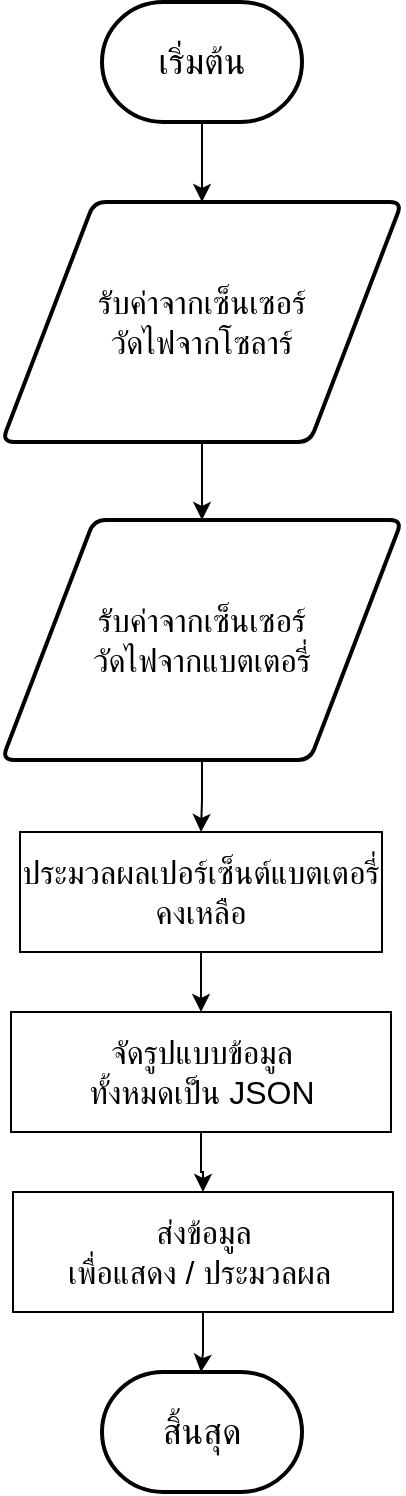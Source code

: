<mxfile version="27.0.9" pages="3">
  <diagram name="bms-report-api" id="VcCDupA3R6P2P1Xk5wyI">
    <mxGraphModel dx="684" dy="840" grid="1" gridSize="10" guides="1" tooltips="1" connect="1" arrows="1" fold="1" page="1" pageScale="1" pageWidth="827" pageHeight="1169" math="0" shadow="0">
      <root>
        <mxCell id="0" />
        <mxCell id="1" parent="0" />
        <mxCell id="XawHbJdWqw1FW1elMNOo-12" value="" style="edgeStyle=orthogonalEdgeStyle;rounded=0;orthogonalLoop=1;jettySize=auto;html=1;" parent="1" source="XawHbJdWqw1FW1elMNOo-9" target="XawHbJdWqw1FW1elMNOo-11" edge="1">
          <mxGeometry relative="1" as="geometry" />
        </mxCell>
        <mxCell id="XawHbJdWqw1FW1elMNOo-9" value="ประมวลผลเปอร์เซ็นต์แบตเตอรี่คงเหลือ" style="rounded=0;whiteSpace=wrap;html=1;fontSize=16;" parent="1" vertex="1">
          <mxGeometry x="323" y="445" width="181" height="60" as="geometry" />
        </mxCell>
        <mxCell id="XawHbJdWqw1FW1elMNOo-14" value="" style="edgeStyle=orthogonalEdgeStyle;rounded=0;orthogonalLoop=1;jettySize=auto;html=1;" parent="1" source="XawHbJdWqw1FW1elMNOo-11" target="XawHbJdWqw1FW1elMNOo-13" edge="1">
          <mxGeometry relative="1" as="geometry" />
        </mxCell>
        <mxCell id="XawHbJdWqw1FW1elMNOo-11" value="จัดรูปแบบข้อมูล&lt;div&gt;ทั้งหมดเป็น JSON&lt;/div&gt;" style="whiteSpace=wrap;html=1;fontSize=16;rounded=0;" parent="1" vertex="1">
          <mxGeometry x="318.5" y="535" width="190" height="60" as="geometry" />
        </mxCell>
        <mxCell id="XawHbJdWqw1FW1elMNOo-16" value="" style="edgeStyle=orthogonalEdgeStyle;rounded=0;orthogonalLoop=1;jettySize=auto;html=1;" parent="1" source="XawHbJdWqw1FW1elMNOo-13" edge="1">
          <mxGeometry relative="1" as="geometry">
            <mxPoint x="413.5" y="715" as="targetPoint" />
          </mxGeometry>
        </mxCell>
        <mxCell id="XawHbJdWqw1FW1elMNOo-13" value="ส่งข้อมูล&lt;div&gt;เพื่อแสดง / ประมวลผล&amp;nbsp;&lt;/div&gt;" style="whiteSpace=wrap;html=1;fontSize=16;rounded=0;" parent="1" vertex="1">
          <mxGeometry x="319.5" y="625" width="190" height="60" as="geometry" />
        </mxCell>
        <mxCell id="tvas4_MQpJBIn-aUdrn0-4" value="" style="edgeStyle=orthogonalEdgeStyle;rounded=0;orthogonalLoop=1;jettySize=auto;html=1;" edge="1" parent="1" source="2dc5FzLBFu68grV00rdZ-1" target="tvas4_MQpJBIn-aUdrn0-1">
          <mxGeometry relative="1" as="geometry" />
        </mxCell>
        <mxCell id="2dc5FzLBFu68grV00rdZ-1" value="เริ่มต้น" style="strokeWidth=2;html=1;shape=mxgraph.flowchart.terminator;whiteSpace=wrap;fontSize=18;" parent="1" vertex="1">
          <mxGeometry x="364" y="30" width="100" height="60" as="geometry" />
        </mxCell>
        <mxCell id="2dc5FzLBFu68grV00rdZ-2" value="สิ้นสุด" style="strokeWidth=2;html=1;shape=mxgraph.flowchart.terminator;whiteSpace=wrap;fontSize=18;" parent="1" vertex="1">
          <mxGeometry x="364" y="715" width="100" height="60" as="geometry" />
        </mxCell>
        <mxCell id="tvas4_MQpJBIn-aUdrn0-5" value="" style="edgeStyle=orthogonalEdgeStyle;rounded=0;orthogonalLoop=1;jettySize=auto;html=1;" edge="1" parent="1" source="tvas4_MQpJBIn-aUdrn0-1" target="tvas4_MQpJBIn-aUdrn0-2">
          <mxGeometry relative="1" as="geometry" />
        </mxCell>
        <mxCell id="tvas4_MQpJBIn-aUdrn0-1" value="&lt;span style=&quot;font-size: 16px;&quot;&gt;รับค่าจากเซ็นเซอร์&lt;/span&gt;&lt;div style=&quot;font-size: 16px;&quot;&gt;วัดไฟจากโซลาร์&lt;/div&gt;" style="shape=parallelogram;html=1;strokeWidth=2;perimeter=parallelogramPerimeter;whiteSpace=wrap;rounded=1;arcSize=12;size=0.23;" vertex="1" parent="1">
          <mxGeometry x="314" y="130" width="200" height="120" as="geometry" />
        </mxCell>
        <mxCell id="tvas4_MQpJBIn-aUdrn0-3" value="" style="edgeStyle=orthogonalEdgeStyle;rounded=0;orthogonalLoop=1;jettySize=auto;html=1;" edge="1" parent="1" source="tvas4_MQpJBIn-aUdrn0-2" target="XawHbJdWqw1FW1elMNOo-9">
          <mxGeometry relative="1" as="geometry" />
        </mxCell>
        <mxCell id="tvas4_MQpJBIn-aUdrn0-2" value="&lt;span style=&quot;font-size: 16px;&quot;&gt;รับค่าจากเซ็นเซอร์&lt;/span&gt;&lt;div style=&quot;font-size: 16px;&quot;&gt;วัดไฟจากแบตเตอรี่&lt;/div&gt;" style="shape=parallelogram;html=1;strokeWidth=2;perimeter=parallelogramPerimeter;whiteSpace=wrap;rounded=1;arcSize=12;size=0.23;" vertex="1" parent="1">
          <mxGeometry x="314" y="289" width="200" height="120" as="geometry" />
        </mxCell>
      </root>
    </mxGraphModel>
  </diagram>
  <diagram name="control-api" id="5YW6btjLVhqG_bhUD6Dh">
    <mxGraphModel dx="977" dy="1200" grid="1" gridSize="10" guides="0" tooltips="1" connect="1" arrows="1" fold="1" page="1" pageScale="1" pageWidth="827" pageHeight="1169" math="0" shadow="0">
      <root>
        <mxCell id="fpVYHKGybzLFsLdLSgpE-0" />
        <mxCell id="fpVYHKGybzLFsLdLSgpE-1" parent="fpVYHKGybzLFsLdLSgpE-0" />
        <mxCell id="fpVYHKGybzLFsLdLSgpE-2" value="" style="edgeStyle=orthogonalEdgeStyle;rounded=0;orthogonalLoop=1;jettySize=auto;html=1;" parent="fpVYHKGybzLFsLdLSgpE-1" target="fpVYHKGybzLFsLdLSgpE-5" edge="1">
          <mxGeometry relative="1" as="geometry">
            <mxPoint x="414" y="90" as="sourcePoint" />
          </mxGeometry>
        </mxCell>
        <mxCell id="uWHhl2xbKzHLkOyWfTrr-1" value="" style="edgeStyle=orthogonalEdgeStyle;rounded=0;orthogonalLoop=1;jettySize=auto;html=1;" parent="fpVYHKGybzLFsLdLSgpE-1" source="fpVYHKGybzLFsLdLSgpE-5" target="uWHhl2xbKzHLkOyWfTrr-0" edge="1">
          <mxGeometry relative="1" as="geometry" />
        </mxCell>
        <mxCell id="fpVYHKGybzLFsLdLSgpE-5" value="&lt;div&gt;รับคำสั่งควบคุม&lt;/div&gt;&lt;div&gt;จากผู้ใช้&lt;/div&gt;" style="shape=parallelogram;perimeter=parallelogramPerimeter;whiteSpace=wrap;html=1;fixedSize=1;fontSize=16;" parent="fpVYHKGybzLFsLdLSgpE-1" vertex="1">
          <mxGeometry x="320" y="120" width="190" height="60" as="geometry" />
        </mxCell>
        <mxCell id="uWHhl2xbKzHLkOyWfTrr-3" style="edgeStyle=orthogonalEdgeStyle;rounded=0;orthogonalLoop=1;jettySize=auto;html=1;exitX=0;exitY=0.5;exitDx=0;exitDy=0;entryX=0.5;entryY=0;entryDx=0;entryDy=0;" parent="fpVYHKGybzLFsLdLSgpE-1" source="uWHhl2xbKzHLkOyWfTrr-0" target="uWHhl2xbKzHLkOyWfTrr-2" edge="1">
          <mxGeometry relative="1" as="geometry">
            <Array as="points">
              <mxPoint x="90" y="295" />
            </Array>
          </mxGeometry>
        </mxCell>
        <mxCell id="18i_nMak7zG2ZacziLcX-0" value="ใช่" style="edgeLabel;html=1;align=center;verticalAlign=middle;resizable=0;points=[];" vertex="1" connectable="0" parent="uWHhl2xbKzHLkOyWfTrr-3">
          <mxGeometry x="-0.732" y="1" relative="1" as="geometry">
            <mxPoint y="-15" as="offset" />
          </mxGeometry>
        </mxCell>
        <mxCell id="uWHhl2xbKzHLkOyWfTrr-7" style="edgeStyle=orthogonalEdgeStyle;rounded=0;orthogonalLoop=1;jettySize=auto;html=1;exitX=1;exitY=0.5;exitDx=0;exitDy=0;entryX=0.5;entryY=0;entryDx=0;entryDy=0;" parent="fpVYHKGybzLFsLdLSgpE-1" source="uWHhl2xbKzHLkOyWfTrr-0" target="uWHhl2xbKzHLkOyWfTrr-6" edge="1">
          <mxGeometry relative="1" as="geometry" />
        </mxCell>
        <mxCell id="18i_nMak7zG2ZacziLcX-1" value="ไม่ใช่" style="edgeLabel;html=1;align=center;verticalAlign=middle;resizable=0;points=[];" vertex="1" connectable="0" parent="uWHhl2xbKzHLkOyWfTrr-7">
          <mxGeometry x="-0.53" y="1" relative="1" as="geometry">
            <mxPoint y="-12" as="offset" />
          </mxGeometry>
        </mxCell>
        <mxCell id="uWHhl2xbKzHLkOyWfTrr-0" value="&lt;div&gt;&lt;font style=&quot;font-size: 16px;&quot;&gt;เป็นการควบคุม&lt;/font&gt;&lt;/div&gt;&lt;div&gt;&lt;font style=&quot;font-size: 16px;&quot;&gt;ทิศทางหรือไม่?&lt;/font&gt;&lt;/div&gt;" style="rhombus;whiteSpace=wrap;html=1;" parent="fpVYHKGybzLFsLdLSgpE-1" vertex="1">
          <mxGeometry x="330" y="220" width="170" height="150" as="geometry" />
        </mxCell>
        <mxCell id="yqIBq469V9Gis45lSq4o-7" style="edgeStyle=orthogonalEdgeStyle;rounded=0;orthogonalLoop=1;jettySize=auto;html=1;entryX=0;entryY=0.5;entryDx=0;entryDy=0;" parent="fpVYHKGybzLFsLdLSgpE-1" source="uWHhl2xbKzHLkOyWfTrr-2" target="yqIBq469V9Gis45lSq4o-2" edge="1">
          <mxGeometry relative="1" as="geometry">
            <Array as="points">
              <mxPoint x="90" y="485" />
            </Array>
          </mxGeometry>
        </mxCell>
        <mxCell id="uWHhl2xbKzHLkOyWfTrr-2" value="หมุนตาม&lt;div&gt;ทิศทางที่สั่ง&lt;/div&gt;" style="rounded=0;whiteSpace=wrap;html=1;fontSize=16;" parent="fpVYHKGybzLFsLdLSgpE-1" vertex="1">
          <mxGeometry x="30" y="310" width="120" height="60" as="geometry" />
        </mxCell>
        <mxCell id="uWHhl2xbKzHLkOyWfTrr-11" value="" style="edgeStyle=orthogonalEdgeStyle;rounded=0;orthogonalLoop=1;jettySize=auto;html=1;" parent="fpVYHKGybzLFsLdLSgpE-1" source="uWHhl2xbKzHLkOyWfTrr-6" target="uWHhl2xbKzHLkOyWfTrr-10" edge="1">
          <mxGeometry relative="1" as="geometry" />
        </mxCell>
        <mxCell id="18i_nMak7zG2ZacziLcX-4" value="ใช่" style="edgeLabel;html=1;align=center;verticalAlign=middle;resizable=0;points=[];" vertex="1" connectable="0" parent="uWHhl2xbKzHLkOyWfTrr-11">
          <mxGeometry x="-0.008" relative="1" as="geometry">
            <mxPoint y="-15" as="offset" />
          </mxGeometry>
        </mxCell>
        <mxCell id="9ZexlH4MwTMoMFWgfn6p-5" style="edgeStyle=orthogonalEdgeStyle;rounded=0;orthogonalLoop=1;jettySize=auto;html=1;exitX=1;exitY=0.5;exitDx=0;exitDy=0;entryX=0.5;entryY=0;entryDx=0;entryDy=0;" parent="fpVYHKGybzLFsLdLSgpE-1" source="uWHhl2xbKzHLkOyWfTrr-6" target="9ZexlH4MwTMoMFWgfn6p-4" edge="1">
          <mxGeometry relative="1" as="geometry" />
        </mxCell>
        <mxCell id="18i_nMak7zG2ZacziLcX-5" value="ไม่ใช่" style="edgeLabel;html=1;align=center;verticalAlign=middle;resizable=0;points=[];" vertex="1" connectable="0" parent="9ZexlH4MwTMoMFWgfn6p-5">
          <mxGeometry x="-0.839" y="1" relative="1" as="geometry">
            <mxPoint y="-10" as="offset" />
          </mxGeometry>
        </mxCell>
        <mxCell id="uWHhl2xbKzHLkOyWfTrr-6" value="&lt;div&gt;&lt;font style=&quot;font-size: 16px;&quot;&gt;เป็นการเดินหน้า&lt;/font&gt;&lt;/div&gt;&lt;div&gt;&lt;font style=&quot;font-size: 16px;&quot;&gt;หรือถอยหลัง&lt;/font&gt;&lt;/div&gt;" style="rhombus;whiteSpace=wrap;html=1;" parent="fpVYHKGybzLFsLdLSgpE-1" vertex="1">
          <mxGeometry x="530" y="340" width="170" height="150" as="geometry" />
        </mxCell>
        <mxCell id="yqIBq469V9Gis45lSq4o-9" value="" style="edgeStyle=orthogonalEdgeStyle;rounded=0;orthogonalLoop=1;jettySize=auto;html=1;" parent="fpVYHKGybzLFsLdLSgpE-1" source="uWHhl2xbKzHLkOyWfTrr-9" target="yqIBq469V9Gis45lSq4o-8" edge="1">
          <mxGeometry relative="1" as="geometry">
            <Array as="points">
              <mxPoint x="260" y="655" />
            </Array>
          </mxGeometry>
        </mxCell>
        <mxCell id="18i_nMak7zG2ZacziLcX-2" value="ใช่" style="edgeLabel;html=1;align=center;verticalAlign=middle;resizable=0;points=[];" vertex="1" connectable="0" parent="yqIBq469V9Gis45lSq4o-9">
          <mxGeometry x="-0.515" y="-1" relative="1" as="geometry">
            <mxPoint y="-14" as="offset" />
          </mxGeometry>
        </mxCell>
        <mxCell id="yqIBq469V9Gis45lSq4o-11" value="" style="edgeStyle=orthogonalEdgeStyle;rounded=0;orthogonalLoop=1;jettySize=auto;html=1;" parent="fpVYHKGybzLFsLdLSgpE-1" source="uWHhl2xbKzHLkOyWfTrr-9" target="yqIBq469V9Gis45lSq4o-10" edge="1">
          <mxGeometry relative="1" as="geometry">
            <Array as="points">
              <mxPoint x="600" y="655" />
            </Array>
          </mxGeometry>
        </mxCell>
        <mxCell id="18i_nMak7zG2ZacziLcX-3" value="ไม่ใช่" style="edgeLabel;html=1;align=center;verticalAlign=middle;resizable=0;points=[];" vertex="1" connectable="0" parent="yqIBq469V9Gis45lSq4o-11">
          <mxGeometry x="-0.459" y="1" relative="1" as="geometry">
            <mxPoint y="-14" as="offset" />
          </mxGeometry>
        </mxCell>
        <mxCell id="uWHhl2xbKzHLkOyWfTrr-9" value="&lt;div&gt;&lt;span style=&quot;font-size: 16px;&quot;&gt;พบปัญหาในการ&lt;/span&gt;&lt;/div&gt;&lt;div&gt;&lt;span style=&quot;font-size: 16px;&quot;&gt;สั่งงานหรือไม่&lt;/span&gt;&lt;/div&gt;" style="rhombus;whiteSpace=wrap;html=1;" parent="fpVYHKGybzLFsLdLSgpE-1" vertex="1">
          <mxGeometry x="330" y="580" width="170" height="150" as="geometry" />
        </mxCell>
        <mxCell id="yqIBq469V9Gis45lSq4o-4" style="edgeStyle=orthogonalEdgeStyle;rounded=0;orthogonalLoop=1;jettySize=auto;html=1;exitX=0.5;exitY=1;exitDx=0;exitDy=0;entryX=0.5;entryY=0;entryDx=0;entryDy=0;" parent="fpVYHKGybzLFsLdLSgpE-1" source="uWHhl2xbKzHLkOyWfTrr-10" target="yqIBq469V9Gis45lSq4o-2" edge="1">
          <mxGeometry relative="1" as="geometry" />
        </mxCell>
        <mxCell id="uWHhl2xbKzHLkOyWfTrr-10" value="&lt;div&gt;สั่งการมอเตอร์ให้หมุน&lt;/div&gt;" style="whiteSpace=wrap;html=1;" parent="fpVYHKGybzLFsLdLSgpE-1" vertex="1">
          <mxGeometry x="355" y="385" width="120" height="60" as="geometry" />
        </mxCell>
        <mxCell id="yqIBq469V9Gis45lSq4o-6" value="" style="edgeStyle=orthogonalEdgeStyle;rounded=0;orthogonalLoop=1;jettySize=auto;html=1;" parent="fpVYHKGybzLFsLdLSgpE-1" source="yqIBq469V9Gis45lSq4o-0" target="uWHhl2xbKzHLkOyWfTrr-9" edge="1">
          <mxGeometry relative="1" as="geometry" />
        </mxCell>
        <mxCell id="yqIBq469V9Gis45lSq4o-5" style="edgeStyle=orthogonalEdgeStyle;rounded=0;orthogonalLoop=1;jettySize=auto;html=1;exitX=0.5;exitY=1;exitDx=0;exitDy=0;entryX=0.5;entryY=0;entryDx=0;entryDy=0;" parent="fpVYHKGybzLFsLdLSgpE-1" source="yqIBq469V9Gis45lSq4o-2" target="yqIBq469V9Gis45lSq4o-0" edge="1">
          <mxGeometry relative="1" as="geometry" />
        </mxCell>
        <mxCell id="yqIBq469V9Gis45lSq4o-2" value="" style="ellipse;whiteSpace=wrap;html=1;" parent="fpVYHKGybzLFsLdLSgpE-1" vertex="1">
          <mxGeometry x="399" y="470" width="30" height="30" as="geometry" />
        </mxCell>
        <mxCell id="mqBaKJT0UJsicNWjGmTY-16" value="" style="edgeStyle=orthogonalEdgeStyle;rounded=0;orthogonalLoop=1;jettySize=auto;html=1;" parent="fpVYHKGybzLFsLdLSgpE-1" source="yqIBq469V9Gis45lSq4o-8" target="mqBaKJT0UJsicNWjGmTY-15" edge="1">
          <mxGeometry relative="1" as="geometry" />
        </mxCell>
        <mxCell id="yqIBq469V9Gis45lSq4o-8" value="ประมวลผล&lt;div&gt;ข้อผิดพลาด&lt;/div&gt;" style="whiteSpace=wrap;html=1;" parent="fpVYHKGybzLFsLdLSgpE-1" vertex="1">
          <mxGeometry x="200" y="700" width="120" height="60" as="geometry" />
        </mxCell>
        <mxCell id="mqBaKJT0UJsicNWjGmTY-13" value="" style="edgeStyle=orthogonalEdgeStyle;rounded=0;orthogonalLoop=1;jettySize=auto;html=1;" parent="fpVYHKGybzLFsLdLSgpE-1" source="yqIBq469V9Gis45lSq4o-10" target="mqBaKJT0UJsicNWjGmTY-12" edge="1">
          <mxGeometry relative="1" as="geometry" />
        </mxCell>
        <mxCell id="yqIBq469V9Gis45lSq4o-10" value="ประมวลผลลัพธ์" style="whiteSpace=wrap;html=1;" parent="fpVYHKGybzLFsLdLSgpE-1" vertex="1">
          <mxGeometry x="540" y="700" width="120" height="60" as="geometry" />
        </mxCell>
        <mxCell id="mqBaKJT0UJsicNWjGmTY-3" value="" style="edgeStyle=orthogonalEdgeStyle;rounded=0;orthogonalLoop=1;jettySize=auto;html=1;" parent="fpVYHKGybzLFsLdLSgpE-1" source="mqBaKJT0UJsicNWjGmTY-0" target="mqBaKJT0UJsicNWjGmTY-1" edge="1">
          <mxGeometry relative="1" as="geometry" />
        </mxCell>
        <mxCell id="mqBaKJT0UJsicNWjGmTY-0" value="&lt;font style=&quot;font-size: 17px;&quot;&gt;จัดรูปแบบข้อมูลทั้งหมดเป็น JSON&lt;/font&gt;" style="whiteSpace=wrap;html=1;fontSize=16;rounded=0;" parent="fpVYHKGybzLFsLdLSgpE-1" vertex="1">
          <mxGeometry x="320" y="850" width="190" height="60" as="geometry" />
        </mxCell>
        <mxCell id="mqBaKJT0UJsicNWjGmTY-2" value="" style="edgeStyle=orthogonalEdgeStyle;rounded=0;orthogonalLoop=1;jettySize=auto;html=1;" parent="fpVYHKGybzLFsLdLSgpE-1" source="mqBaKJT0UJsicNWjGmTY-1" edge="1">
          <mxGeometry relative="1" as="geometry">
            <mxPoint x="414" y="1030" as="targetPoint" />
          </mxGeometry>
        </mxCell>
        <mxCell id="mqBaKJT0UJsicNWjGmTY-1" value="ส่งข้อมูล&lt;div&gt;เพื่อแสดง / ประมวลผล&lt;/div&gt;" style="whiteSpace=wrap;html=1;fontSize=16;rounded=0;" parent="fpVYHKGybzLFsLdLSgpE-1" vertex="1">
          <mxGeometry x="319" y="940" width="190" height="60" as="geometry" />
        </mxCell>
        <mxCell id="yqIBq469V9Gis45lSq4o-0" value="" style="ellipse;whiteSpace=wrap;html=1;" parent="fpVYHKGybzLFsLdLSgpE-1" vertex="1">
          <mxGeometry x="400" y="530" width="30" height="30" as="geometry" />
        </mxCell>
        <mxCell id="mqBaKJT0UJsicNWjGmTY-7" style="edgeStyle=orthogonalEdgeStyle;rounded=0;orthogonalLoop=1;jettySize=auto;html=1;entryX=0.5;entryY=0;entryDx=0;entryDy=0;" parent="fpVYHKGybzLFsLdLSgpE-1" source="mqBaKJT0UJsicNWjGmTY-4" target="mqBaKJT0UJsicNWjGmTY-0" edge="1">
          <mxGeometry relative="1" as="geometry" />
        </mxCell>
        <mxCell id="mqBaKJT0UJsicNWjGmTY-4" value="" style="ellipse;whiteSpace=wrap;html=1;" parent="fpVYHKGybzLFsLdLSgpE-1" vertex="1">
          <mxGeometry x="400" y="800" width="30" height="30" as="geometry" />
        </mxCell>
        <mxCell id="mqBaKJT0UJsicNWjGmTY-20" style="edgeStyle=orthogonalEdgeStyle;rounded=0;orthogonalLoop=1;jettySize=auto;html=1;entryX=1;entryY=0.5;entryDx=0;entryDy=0;" parent="fpVYHKGybzLFsLdLSgpE-1" source="mqBaKJT0UJsicNWjGmTY-12" target="mqBaKJT0UJsicNWjGmTY-4" edge="1">
          <mxGeometry relative="1" as="geometry" />
        </mxCell>
        <mxCell id="mqBaKJT0UJsicNWjGmTY-12" value="" style="ellipse;whiteSpace=wrap;html=1;" parent="fpVYHKGybzLFsLdLSgpE-1" vertex="1">
          <mxGeometry x="585" y="800" width="30" height="30" as="geometry" />
        </mxCell>
        <mxCell id="mqBaKJT0UJsicNWjGmTY-18" style="edgeStyle=orthogonalEdgeStyle;rounded=0;orthogonalLoop=1;jettySize=auto;html=1;entryX=0;entryY=0.5;entryDx=0;entryDy=0;" parent="fpVYHKGybzLFsLdLSgpE-1" source="mqBaKJT0UJsicNWjGmTY-15" target="mqBaKJT0UJsicNWjGmTY-4" edge="1">
          <mxGeometry relative="1" as="geometry" />
        </mxCell>
        <mxCell id="mqBaKJT0UJsicNWjGmTY-15" value="" style="ellipse;whiteSpace=wrap;html=1;" parent="fpVYHKGybzLFsLdLSgpE-1" vertex="1">
          <mxGeometry x="245" y="800" width="30" height="30" as="geometry" />
        </mxCell>
        <mxCell id="QRhMsuGUq7-5ri8ATcUB-0" value="เริ่มต้น" style="strokeWidth=2;html=1;shape=mxgraph.flowchart.terminator;whiteSpace=wrap;fontSize=18;" parent="fpVYHKGybzLFsLdLSgpE-1" vertex="1">
          <mxGeometry x="365" y="30" width="100" height="60" as="geometry" />
        </mxCell>
        <mxCell id="kgAhJVRkUuoKNFhaO-hh-0" value="สิ้นสุด" style="strokeWidth=2;html=1;shape=mxgraph.flowchart.terminator;whiteSpace=wrap;fontSize=18;" parent="fpVYHKGybzLFsLdLSgpE-1" vertex="1">
          <mxGeometry x="365" y="1030" width="100" height="60" as="geometry" />
        </mxCell>
        <mxCell id="9ZexlH4MwTMoMFWgfn6p-1" style="edgeStyle=orthogonalEdgeStyle;rounded=0;orthogonalLoop=1;jettySize=auto;html=1;" parent="fpVYHKGybzLFsLdLSgpE-1" source="9ZexlH4MwTMoMFWgfn6p-0" target="kgAhJVRkUuoKNFhaO-hh-0" edge="1">
          <mxGeometry relative="1" as="geometry" />
        </mxCell>
        <mxCell id="9ZexlH4MwTMoMFWgfn6p-0" value="" style="ellipse;whiteSpace=wrap;html=1;" parent="fpVYHKGybzLFsLdLSgpE-1" vertex="1">
          <mxGeometry x="530" y="1045" width="30" height="30" as="geometry" />
        </mxCell>
        <mxCell id="9ZexlH4MwTMoMFWgfn6p-6" style="edgeStyle=orthogonalEdgeStyle;rounded=0;orthogonalLoop=1;jettySize=auto;html=1;exitX=0.5;exitY=1;exitDx=0;exitDy=0;entryX=1;entryY=0.5;entryDx=0;entryDy=0;" parent="fpVYHKGybzLFsLdLSgpE-1" source="9ZexlH4MwTMoMFWgfn6p-4" target="9ZexlH4MwTMoMFWgfn6p-0" edge="1">
          <mxGeometry relative="1" as="geometry" />
        </mxCell>
        <mxCell id="9ZexlH4MwTMoMFWgfn6p-4" value="&lt;div&gt;ตอบกลับผู้ใช้งาน&lt;/div&gt;&lt;div&gt;ด้วยรหัส HTTP 400&lt;/div&gt;" style="whiteSpace=wrap;html=1;fontSize=16;rounded=0;" parent="fpVYHKGybzLFsLdLSgpE-1" vertex="1">
          <mxGeometry x="630" y="530" width="190" height="60" as="geometry" />
        </mxCell>
      </root>
    </mxGraphModel>
  </diagram>
  <diagram id="V1aN2UZF3AKdF74G5sSe" name="pwa">
    <mxGraphModel dx="2794" dy="1400" grid="1" gridSize="10" guides="1" tooltips="1" connect="1" arrows="1" fold="1" page="1" pageScale="1" pageWidth="827" pageHeight="1169" math="0" shadow="0">
      <root>
        <mxCell id="0" />
        <mxCell id="1" parent="0" />
        <mxCell id="8fYqbUPQrsRLELe5099w-4" value="" style="edgeStyle=orthogonalEdgeStyle;rounded=0;orthogonalLoop=1;jettySize=auto;html=1;" parent="1" source="8fYqbUPQrsRLELe5099w-1" target="8fYqbUPQrsRLELe5099w-3" edge="1">
          <mxGeometry relative="1" as="geometry" />
        </mxCell>
        <mxCell id="8fYqbUPQrsRLELe5099w-1" value="เริ่มต้น" style="strokeWidth=2;html=1;shape=mxgraph.flowchart.terminator;whiteSpace=wrap;fontSize=18;" parent="1" vertex="1">
          <mxGeometry x="375" y="20" width="100" height="60" as="geometry" />
        </mxCell>
        <mxCell id="8fYqbUPQrsRLELe5099w-2" value="สิ้นสุด" style="strokeWidth=2;html=1;shape=mxgraph.flowchart.terminator;whiteSpace=wrap;fontSize=18;" parent="1" vertex="1">
          <mxGeometry x="364" y="1812" width="100" height="60" as="geometry" />
        </mxCell>
        <mxCell id="8fYqbUPQrsRLELe5099w-11" value="" style="edgeStyle=orthogonalEdgeStyle;rounded=0;orthogonalLoop=1;jettySize=auto;html=1;" parent="1" source="8fYqbUPQrsRLELe5099w-3" target="8fYqbUPQrsRLELe5099w-10" edge="1">
          <mxGeometry relative="1" as="geometry" />
        </mxCell>
        <mxCell id="8fYqbUPQrsRLELe5099w-3" value="&lt;div&gt;เข้าใช้งาน&lt;/div&gt;&lt;div&gt;ผ่าน Web Browser / PWA&lt;/div&gt;" style="rounded=0;whiteSpace=wrap;html=1;fontSize=14;" parent="1" vertex="1">
          <mxGeometry x="340" y="110" width="170" height="60" as="geometry" />
        </mxCell>
        <mxCell id="8fYqbUPQrsRLELe5099w-21" style="edgeStyle=orthogonalEdgeStyle;rounded=0;orthogonalLoop=1;jettySize=auto;html=1;exitX=0;exitY=0.5;exitDx=0;exitDy=0;exitPerimeter=0;entryX=0.5;entryY=0;entryDx=0;entryDy=0;" parent="1" source="8fYqbUPQrsRLELe5099w-10" target="8fYqbUPQrsRLELe5099w-20" edge="1">
          <mxGeometry relative="1" as="geometry" />
        </mxCell>
        <mxCell id="-HfhPWP3F1DrEhPHB44_-49" value="ได้" style="edgeLabel;html=1;align=center;verticalAlign=middle;resizable=0;points=[];" parent="8fYqbUPQrsRLELe5099w-21" vertex="1" connectable="0">
          <mxGeometry x="-0.781" y="1" relative="1" as="geometry">
            <mxPoint y="-16" as="offset" />
          </mxGeometry>
        </mxCell>
        <mxCell id="8fYqbUPQrsRLELe5099w-10" value="&lt;div&gt;ตรวจสอบว่า&lt;/div&gt;&lt;div&gt;สามารถติดต่อ&lt;/div&gt;&lt;div&gt;กับระบบหลังบ้าน&lt;/div&gt;&lt;div&gt;ได้หรือไม่&lt;/div&gt;" style="strokeWidth=2;html=1;shape=mxgraph.flowchart.decision;whiteSpace=wrap;fontSize=14;" parent="1" vertex="1">
          <mxGeometry x="350" y="200" width="150" height="150" as="geometry" />
        </mxCell>
        <mxCell id="8fYqbUPQrsRLELe5099w-15" value="" style="verticalLabelPosition=bottom;verticalAlign=top;html=1;shape=mxgraph.flowchart.on-page_reference;" parent="1" vertex="1">
          <mxGeometry x="641" y="470" width="30" height="30" as="geometry" />
        </mxCell>
        <mxCell id="8fYqbUPQrsRLELe5099w-23" value="" style="edgeStyle=orthogonalEdgeStyle;rounded=0;orthogonalLoop=1;jettySize=auto;html=1;" parent="1" source="8fYqbUPQrsRLELe5099w-20" target="8fYqbUPQrsRLELe5099w-22" edge="1">
          <mxGeometry relative="1" as="geometry" />
        </mxCell>
        <mxCell id="8fYqbUPQrsRLELe5099w-20" value="รับค่าเปอร์เซ็นต์&lt;div&gt;แบตเตอรี่&lt;span style=&quot;background-color: transparent; color: light-dark(rgb(0, 0, 0), rgb(255, 255, 255));&quot;&gt;และแรงดัน&lt;/span&gt;&lt;/div&gt;&lt;div&gt;&lt;span style=&quot;background-color: transparent; color: light-dark(rgb(0, 0, 0), rgb(255, 255, 255));&quot;&gt;จาก&lt;/span&gt;&lt;span style=&quot;background-color: transparent; color: light-dark(rgb(0, 0, 0), rgb(255, 255, 255));&quot;&gt;แผงโซลาร์เซลล์&amp;nbsp;&lt;/span&gt;&lt;/div&gt;" style="shape=parallelogram;html=1;strokeWidth=2;perimeter=parallelogramPerimeter;whiteSpace=wrap;rounded=1;arcSize=12;size=0.23;align=center;" parent="1" vertex="1">
          <mxGeometry x="100" y="300" width="166.67" height="100" as="geometry" />
        </mxCell>
        <mxCell id="8fYqbUPQrsRLELe5099w-22" value="ตรวจสอบว่า&lt;div&gt;ไม่พบปัญหาระหว่างการรับค่าหรือไม่?&lt;/div&gt;" style="strokeWidth=2;html=1;shape=mxgraph.flowchart.decision;whiteSpace=wrap;fontSize=14;" parent="1" vertex="1">
          <mxGeometry x="108" y="430" width="150" height="150" as="geometry" />
        </mxCell>
        <mxCell id="-HfhPWP3F1DrEhPHB44_-7" value="" style="edgeStyle=orthogonalEdgeStyle;rounded=0;orthogonalLoop=1;jettySize=auto;html=1;" parent="1" source="8fYqbUPQrsRLELe5099w-26" target="-HfhPWP3F1DrEhPHB44_-6" edge="1">
          <mxGeometry relative="1" as="geometry" />
        </mxCell>
        <mxCell id="8fYqbUPQrsRLELe5099w-26" value="แสดงค่า&lt;div&gt;เปอร์เซ็นต์แบตเตอรี่และแรงดันจากแผงโซลาร์เซลล์&lt;/div&gt;" style="strokeWidth=2;html=1;shape=mxgraph.flowchart.display;whiteSpace=wrap;" parent="1" vertex="1">
          <mxGeometry x="-100" y="556" width="150" height="90" as="geometry" />
        </mxCell>
        <mxCell id="8fYqbUPQrsRLELe5099w-27" style="edgeStyle=orthogonalEdgeStyle;rounded=0;orthogonalLoop=1;jettySize=auto;html=1;entryX=0.5;entryY=0;entryDx=0;entryDy=0;entryPerimeter=0;" parent="1" source="8fYqbUPQrsRLELe5099w-22" target="8fYqbUPQrsRLELe5099w-26" edge="1">
          <mxGeometry relative="1" as="geometry" />
        </mxCell>
        <mxCell id="-HfhPWP3F1DrEhPHB44_-47" value="ใช่" style="edgeLabel;html=1;align=center;verticalAlign=middle;resizable=0;points=[];" parent="8fYqbUPQrsRLELe5099w-27" vertex="1" connectable="0">
          <mxGeometry x="-0.782" y="-1" relative="1" as="geometry">
            <mxPoint x="-8" y="-13" as="offset" />
          </mxGeometry>
        </mxCell>
        <mxCell id="8fYqbUPQrsRLELe5099w-29" value="" style="edgeStyle=orthogonalEdgeStyle;rounded=0;orthogonalLoop=1;jettySize=auto;html=1;" parent="1" source="8fYqbUPQrsRLELe5099w-28" target="8fYqbUPQrsRLELe5099w-15" edge="1">
          <mxGeometry relative="1" as="geometry" />
        </mxCell>
        <mxCell id="8fYqbUPQrsRLELe5099w-28" value="แจ้งเตือน&lt;div&gt;&quot;ไม่สามารถติดต่อระบบควบคุมได้ โปรดตรวจสอบ&quot;&lt;/div&gt;" style="strokeWidth=2;html=1;shape=mxgraph.flowchart.display;whiteSpace=wrap;" parent="1" vertex="1">
          <mxGeometry x="580" y="300" width="150" height="90" as="geometry" />
        </mxCell>
        <mxCell id="8fYqbUPQrsRLELe5099w-30" style="edgeStyle=orthogonalEdgeStyle;rounded=0;orthogonalLoop=1;jettySize=auto;html=1;exitX=1;exitY=0.5;exitDx=0;exitDy=0;exitPerimeter=0;entryX=0.5;entryY=0;entryDx=0;entryDy=0;entryPerimeter=0;" parent="1" source="8fYqbUPQrsRLELe5099w-10" target="8fYqbUPQrsRLELe5099w-28" edge="1">
          <mxGeometry relative="1" as="geometry" />
        </mxCell>
        <mxCell id="-HfhPWP3F1DrEhPHB44_-50" value="ไม่ได้" style="edgeLabel;html=1;align=center;verticalAlign=middle;resizable=0;points=[];" parent="8fYqbUPQrsRLELe5099w-30" vertex="1" connectable="0">
          <mxGeometry x="-0.628" relative="1" as="geometry">
            <mxPoint y="-14" as="offset" />
          </mxGeometry>
        </mxCell>
        <mxCell id="8fYqbUPQrsRLELe5099w-34" value="" style="edgeStyle=orthogonalEdgeStyle;rounded=0;orthogonalLoop=1;jettySize=auto;html=1;" parent="1" source="8fYqbUPQrsRLELe5099w-31" target="8fYqbUPQrsRLELe5099w-33" edge="1">
          <mxGeometry relative="1" as="geometry" />
        </mxCell>
        <mxCell id="8fYqbUPQrsRLELe5099w-31" value="แจ้งเตือน&lt;div&gt;&quot;ไม่สามารถดึงค่ากำลังไฟฟ้าจากแบตเตอรี่หรือ/และจากโซลาร์เซลล์ได้ โปรดตรวจสอบ&quot;&lt;/div&gt;" style="strokeWidth=2;html=1;shape=mxgraph.flowchart.display;whiteSpace=wrap;" parent="1" vertex="1">
          <mxGeometry x="322.34" y="546" width="183.33" height="110" as="geometry" />
        </mxCell>
        <mxCell id="8fYqbUPQrsRLELe5099w-32" style="edgeStyle=orthogonalEdgeStyle;rounded=0;orthogonalLoop=1;jettySize=auto;html=1;entryX=0.5;entryY=0;entryDx=0;entryDy=0;entryPerimeter=0;" parent="1" source="8fYqbUPQrsRLELe5099w-22" target="8fYqbUPQrsRLELe5099w-31" edge="1">
          <mxGeometry relative="1" as="geometry" />
        </mxCell>
        <mxCell id="-HfhPWP3F1DrEhPHB44_-48" value="&lt;div&gt;ไม่ใช่&lt;/div&gt;" style="edgeLabel;html=1;align=center;verticalAlign=middle;resizable=0;points=[];" parent="8fYqbUPQrsRLELe5099w-32" vertex="1" connectable="0">
          <mxGeometry x="-0.772" relative="1" as="geometry">
            <mxPoint y="-14" as="offset" />
          </mxGeometry>
        </mxCell>
        <mxCell id="8fYqbUPQrsRLELe5099w-33" value="" style="verticalLabelPosition=bottom;verticalAlign=top;html=1;shape=mxgraph.flowchart.on-page_reference;" parent="1" vertex="1">
          <mxGeometry x="398.33" y="684" width="30" height="30" as="geometry" />
        </mxCell>
        <mxCell id="u4_R3kSL9PLoTb-URpEn-7" value="" style="edgeStyle=orthogonalEdgeStyle;rounded=0;orthogonalLoop=1;jettySize=auto;html=1;" parent="1" source="8fYqbUPQrsRLELe5099w-35" target="u4_R3kSL9PLoTb-URpEn-6" edge="1">
          <mxGeometry relative="1" as="geometry" />
        </mxCell>
        <mxCell id="-HfhPWP3F1DrEhPHB44_-46" value="ไม่ใช่" style="edgeLabel;html=1;align=center;verticalAlign=middle;resizable=0;points=[];" parent="u4_R3kSL9PLoTb-URpEn-7" vertex="1" connectable="0">
          <mxGeometry x="-0.4" y="3" relative="1" as="geometry">
            <mxPoint x="9" y="-8" as="offset" />
          </mxGeometry>
        </mxCell>
        <mxCell id="u4_R3kSL9PLoTb-URpEn-11" value="" style="edgeStyle=orthogonalEdgeStyle;rounded=0;orthogonalLoop=1;jettySize=auto;html=1;" parent="1" source="8fYqbUPQrsRLELe5099w-35" target="u4_R3kSL9PLoTb-URpEn-10" edge="1">
          <mxGeometry relative="1" as="geometry" />
        </mxCell>
        <mxCell id="-HfhPWP3F1DrEhPHB44_-45" value="&lt;div&gt;ใช่&lt;/div&gt;" style="edgeLabel;html=1;align=center;verticalAlign=middle;resizable=0;points=[];" parent="u4_R3kSL9PLoTb-URpEn-11" vertex="1" connectable="0">
          <mxGeometry x="-0.115" relative="1" as="geometry">
            <mxPoint x="8" y="-11" as="offset" />
          </mxGeometry>
        </mxCell>
        <mxCell id="8fYqbUPQrsRLELe5099w-35" value="ตรวจสอบว่า&lt;div&gt;ไม่พบปัญหาระหว่างการตรวจสอบหรือไม่?&lt;/div&gt;" style="strokeWidth=2;html=1;shape=mxgraph.flowchart.decision;whiteSpace=wrap;fontSize=14;" parent="1" vertex="1">
          <mxGeometry x="-100" y="836" width="150" height="150" as="geometry" />
        </mxCell>
        <mxCell id="8fYqbUPQrsRLELe5099w-40" value="" style="edgeStyle=orthogonalEdgeStyle;rounded=0;orthogonalLoop=1;jettySize=auto;html=1;" parent="1" source="8fYqbUPQrsRLELe5099w-38" target="8fYqbUPQrsRLELe5099w-35" edge="1">
          <mxGeometry relative="1" as="geometry" />
        </mxCell>
        <mxCell id="8fYqbUPQrsRLELe5099w-38" value="ส่งคำสั่งตรวจสอบการสั่งงานการควบคุมในแต่ละส่วน" style="rounded=0;whiteSpace=wrap;html=1;fontSize=14;" parent="1" vertex="1">
          <mxGeometry x="-110" y="751" width="170" height="60" as="geometry" />
        </mxCell>
        <mxCell id="-HfhPWP3F1DrEhPHB44_-12" value="" style="edgeStyle=orthogonalEdgeStyle;rounded=0;orthogonalLoop=1;jettySize=auto;html=1;" parent="1" source="u4_R3kSL9PLoTb-URpEn-6" target="-HfhPWP3F1DrEhPHB44_-11" edge="1">
          <mxGeometry relative="1" as="geometry" />
        </mxCell>
        <mxCell id="u4_R3kSL9PLoTb-URpEn-6" value="แจ้งเตือน&lt;div&gt;&quot;ระบบ ...... ผิดพลาดและไม่สามารถทำงานต่อได้ โปรดตรวจสอบ&quot;&amp;nbsp;&lt;/div&gt;" style="strokeWidth=2;html=1;shape=mxgraph.flowchart.display;whiteSpace=wrap;" parent="1" vertex="1">
          <mxGeometry x="120.0" y="856" width="183.33" height="110" as="geometry" />
        </mxCell>
        <mxCell id="-HfhPWP3F1DrEhPHB44_-23" value="" style="edgeStyle=orthogonalEdgeStyle;rounded=0;orthogonalLoop=1;jettySize=auto;html=1;" parent="1" source="u4_R3kSL9PLoTb-URpEn-10" target="-HfhPWP3F1DrEhPHB44_-21" edge="1">
          <mxGeometry relative="1" as="geometry" />
        </mxCell>
        <mxCell id="u4_R3kSL9PLoTb-URpEn-10" value="แสดงหน้าจอควบคุม&lt;div&gt;และค่าต่าง ๆ&lt;/div&gt;" style="strokeWidth=2;html=1;shape=mxgraph.flowchart.display;whiteSpace=wrap;fontSize=15;" parent="1" vertex="1">
          <mxGeometry x="-350" y="856" width="183.33" height="110" as="geometry" />
        </mxCell>
        <mxCell id="-HfhPWP3F1DrEhPHB44_-10" value="" style="edgeStyle=orthogonalEdgeStyle;rounded=0;orthogonalLoop=1;jettySize=auto;html=1;" parent="1" source="u4_R3kSL9PLoTb-URpEn-12" target="-HfhPWP3F1DrEhPHB44_-4" edge="1">
          <mxGeometry relative="1" as="geometry" />
        </mxCell>
        <mxCell id="u4_R3kSL9PLoTb-URpEn-12" value="&lt;div&gt;รับคำสั่ง&lt;/div&gt;&lt;div&gt;จากผู้ใช้&lt;/div&gt;" style="shape=parallelogram;html=1;strokeWidth=2;perimeter=parallelogramPerimeter;whiteSpace=wrap;rounded=1;arcSize=12;size=0.23;fontSize=18;" parent="1" vertex="1">
          <mxGeometry x="-333.34" y="1051" width="150" height="90" as="geometry" />
        </mxCell>
        <mxCell id="u4_R3kSL9PLoTb-URpEn-18" value="" style="edgeStyle=orthogonalEdgeStyle;rounded=0;orthogonalLoop=1;jettySize=auto;html=1;" parent="1" source="u4_R3kSL9PLoTb-URpEn-15" target="u4_R3kSL9PLoTb-URpEn-17" edge="1">
          <mxGeometry relative="1" as="geometry" />
        </mxCell>
        <mxCell id="u4_R3kSL9PLoTb-URpEn-15" value="ส่งคำสั่ง&lt;div&gt;ไปยังระบบที่ผู้ใช้สั่งการ&lt;/div&gt;" style="rounded=0;whiteSpace=wrap;html=1;fontSize=14;" parent="1" vertex="1">
          <mxGeometry x="-607.34" y="1366" width="170" height="60" as="geometry" />
        </mxCell>
        <mxCell id="u4_R3kSL9PLoTb-URpEn-20" value="" style="edgeStyle=orthogonalEdgeStyle;rounded=0;orthogonalLoop=1;jettySize=auto;html=1;" parent="1" source="u4_R3kSL9PLoTb-URpEn-17" edge="1">
          <mxGeometry relative="1" as="geometry">
            <mxPoint x="-522.34" y="1596" as="targetPoint" />
          </mxGeometry>
        </mxCell>
        <mxCell id="u4_R3kSL9PLoTb-URpEn-17" value="&lt;div&gt;รับผลลัพธ์&lt;/div&gt;&lt;div&gt;จากระบบ&lt;/div&gt;" style="shape=parallelogram;html=1;strokeWidth=2;perimeter=parallelogramPerimeter;whiteSpace=wrap;rounded=1;arcSize=12;size=0.23;fontSize=18;" parent="1" vertex="1">
          <mxGeometry x="-597.34" y="1466" width="150" height="90" as="geometry" />
        </mxCell>
        <mxCell id="-HfhPWP3F1DrEhPHB44_-3" value="" style="edgeStyle=orthogonalEdgeStyle;rounded=0;orthogonalLoop=1;jettySize=auto;html=1;" parent="1" target="-HfhPWP3F1DrEhPHB44_-2" edge="1">
          <mxGeometry relative="1" as="geometry">
            <mxPoint x="-447.34" y="1671" as="sourcePoint" />
          </mxGeometry>
        </mxCell>
        <mxCell id="-HfhPWP3F1DrEhPHB44_-39" value="ไม่จริง" style="edgeLabel;html=1;align=center;verticalAlign=middle;resizable=0;points=[];" parent="-HfhPWP3F1DrEhPHB44_-3" vertex="1" connectable="0">
          <mxGeometry x="-0.406" y="2" relative="1" as="geometry">
            <mxPoint y="-9" as="offset" />
          </mxGeometry>
        </mxCell>
        <mxCell id="u4_R3kSL9PLoTb-URpEn-19" value="&lt;div&gt;ตรวจสอบว่า&lt;/div&gt;&lt;div&gt;ไม่ได้รับ&lt;/div&gt;&lt;div&gt;ข้อผิดพลาดจากระบบ&lt;/div&gt;&lt;div&gt;จริงหรือไม่&lt;/div&gt;" style="strokeWidth=2;html=1;shape=mxgraph.flowchart.decision;whiteSpace=wrap;fontSize=14;" parent="1" vertex="1">
          <mxGeometry x="-597.34" y="1595" width="150" height="150" as="geometry" />
        </mxCell>
        <mxCell id="-HfhPWP3F1DrEhPHB44_-31" value="" style="edgeStyle=orthogonalEdgeStyle;rounded=0;orthogonalLoop=1;jettySize=auto;html=1;" parent="1" source="u4_R3kSL9PLoTb-URpEn-21" target="-HfhPWP3F1DrEhPHB44_-24" edge="1">
          <mxGeometry relative="1" as="geometry" />
        </mxCell>
        <mxCell id="u4_R3kSL9PLoTb-URpEn-21" value="แจ้งเตือน&lt;div&gt;การทำงานสำเร็จ&lt;/div&gt;" style="strokeWidth=2;html=1;shape=mxgraph.flowchart.display;whiteSpace=wrap;fontSize=15;" parent="1" vertex="1">
          <mxGeometry x="-777" y="1889" width="183.33" height="110" as="geometry" />
        </mxCell>
        <mxCell id="-HfhPWP3F1DrEhPHB44_-26" value="" style="edgeStyle=orthogonalEdgeStyle;rounded=0;orthogonalLoop=1;jettySize=auto;html=1;" parent="1" source="-HfhPWP3F1DrEhPHB44_-2" target="-HfhPWP3F1DrEhPHB44_-25" edge="1">
          <mxGeometry relative="1" as="geometry" />
        </mxCell>
        <mxCell id="-HfhPWP3F1DrEhPHB44_-2" value="แจ้งเตือน&lt;div&gt;รหัสพร้อมข้อมูลที่ผิดพลาดกลับไปยังผู้ใช้&lt;/div&gt;" style="strokeWidth=2;html=1;shape=mxgraph.flowchart.display;whiteSpace=wrap;fontSize=15;" parent="1" vertex="1">
          <mxGeometry x="-380.67" y="1616" width="183.33" height="110" as="geometry" />
        </mxCell>
        <mxCell id="-HfhPWP3F1DrEhPHB44_-5" style="edgeStyle=orthogonalEdgeStyle;rounded=0;orthogonalLoop=1;jettySize=auto;html=1;entryX=0.5;entryY=0;entryDx=0;entryDy=0;" parent="1" source="-HfhPWP3F1DrEhPHB44_-4" target="u4_R3kSL9PLoTb-URpEn-15" edge="1">
          <mxGeometry relative="1" as="geometry" />
        </mxCell>
        <mxCell id="-HfhPWP3F1DrEhPHB44_-43" value="จริง" style="edgeLabel;html=1;align=center;verticalAlign=middle;resizable=0;points=[];" parent="-HfhPWP3F1DrEhPHB44_-5" vertex="1" connectable="0">
          <mxGeometry x="-0.755" y="1" relative="1" as="geometry">
            <mxPoint y="-14" as="offset" />
          </mxGeometry>
        </mxCell>
        <mxCell id="-HfhPWP3F1DrEhPHB44_-19" style="edgeStyle=orthogonalEdgeStyle;rounded=0;orthogonalLoop=1;jettySize=auto;html=1;" parent="1" source="-HfhPWP3F1DrEhPHB44_-4" target="-HfhPWP3F1DrEhPHB44_-18" edge="1">
          <mxGeometry relative="1" as="geometry" />
        </mxCell>
        <mxCell id="-HfhPWP3F1DrEhPHB44_-44" value="ไม่จริง" style="edgeLabel;html=1;align=center;verticalAlign=middle;resizable=0;points=[];" parent="-HfhPWP3F1DrEhPHB44_-19" vertex="1" connectable="0">
          <mxGeometry x="-0.558" y="-4" relative="1" as="geometry">
            <mxPoint y="-16" as="offset" />
          </mxGeometry>
        </mxCell>
        <mxCell id="-HfhPWP3F1DrEhPHB44_-4" value="ตรวจสอบว่า&lt;div&gt;ไม่ได้เป็นคำสั่งปิดแอปพลิเคชัน&lt;/div&gt;&lt;div&gt;จริงหรือไม่?&lt;/div&gt;" style="strokeWidth=2;html=1;shape=mxgraph.flowchart.decision;whiteSpace=wrap;fontSize=14;" parent="1" vertex="1">
          <mxGeometry x="-344" y="1196" width="170" height="170" as="geometry" />
        </mxCell>
        <mxCell id="-HfhPWP3F1DrEhPHB44_-8" value="" style="edgeStyle=orthogonalEdgeStyle;rounded=0;orthogonalLoop=1;jettySize=auto;html=1;" parent="1" source="-HfhPWP3F1DrEhPHB44_-6" target="8fYqbUPQrsRLELe5099w-38" edge="1">
          <mxGeometry relative="1" as="geometry" />
        </mxCell>
        <mxCell id="-HfhPWP3F1DrEhPHB44_-6" value="" style="verticalLabelPosition=bottom;verticalAlign=top;html=1;shape=mxgraph.flowchart.on-page_reference;" parent="1" vertex="1">
          <mxGeometry x="-40" y="683" width="30" height="30" as="geometry" />
        </mxCell>
        <mxCell id="-HfhPWP3F1DrEhPHB44_-9" style="edgeStyle=orthogonalEdgeStyle;rounded=0;orthogonalLoop=1;jettySize=auto;html=1;entryX=1;entryY=0.5;entryDx=0;entryDy=0;entryPerimeter=0;" parent="1" source="8fYqbUPQrsRLELe5099w-33" target="-HfhPWP3F1DrEhPHB44_-6" edge="1">
          <mxGeometry relative="1" as="geometry" />
        </mxCell>
        <mxCell id="-HfhPWP3F1DrEhPHB44_-11" value="" style="verticalLabelPosition=bottom;verticalAlign=top;html=1;shape=mxgraph.flowchart.on-page_reference;" parent="1" vertex="1">
          <mxGeometry x="398.33" y="896" width="30" height="30" as="geometry" />
        </mxCell>
        <mxCell id="-HfhPWP3F1DrEhPHB44_-13" style="edgeStyle=orthogonalEdgeStyle;rounded=0;orthogonalLoop=1;jettySize=auto;html=1;entryX=0;entryY=0.5;entryDx=0;entryDy=0;entryPerimeter=0;" parent="1" source="-HfhPWP3F1DrEhPHB44_-11" target="8fYqbUPQrsRLELe5099w-15" edge="1">
          <mxGeometry relative="1" as="geometry">
            <Array as="points">
              <mxPoint x="560" y="911" />
              <mxPoint x="560" y="485" />
            </Array>
          </mxGeometry>
        </mxCell>
        <mxCell id="-HfhPWP3F1DrEhPHB44_-15" value="" style="edgeStyle=orthogonalEdgeStyle;rounded=0;orthogonalLoop=1;jettySize=auto;html=1;" parent="1" source="-HfhPWP3F1DrEhPHB44_-14" target="8fYqbUPQrsRLELe5099w-2" edge="1">
          <mxGeometry relative="1" as="geometry" />
        </mxCell>
        <mxCell id="-HfhPWP3F1DrEhPHB44_-14" value="" style="verticalLabelPosition=bottom;verticalAlign=top;html=1;shape=mxgraph.flowchart.on-page_reference;" parent="1" vertex="1">
          <mxGeometry x="399.0" y="1750" width="30" height="30" as="geometry" />
        </mxCell>
        <mxCell id="-HfhPWP3F1DrEhPHB44_-17" style="edgeStyle=orthogonalEdgeStyle;rounded=0;orthogonalLoop=1;jettySize=auto;html=1;entryX=1;entryY=0.5;entryDx=0;entryDy=0;entryPerimeter=0;" parent="1" target="-HfhPWP3F1DrEhPHB44_-14" edge="1">
          <mxGeometry relative="1" as="geometry">
            <mxPoint x="656" y="506" as="sourcePoint" />
            <mxPoint x="414" y="1756" as="targetPoint" />
            <Array as="points">
              <mxPoint x="656" y="1765" />
            </Array>
          </mxGeometry>
        </mxCell>
        <mxCell id="-HfhPWP3F1DrEhPHB44_-18" value="" style="verticalLabelPosition=bottom;verticalAlign=top;html=1;shape=mxgraph.flowchart.on-page_reference;" parent="1" vertex="1">
          <mxGeometry x="-40" y="1266" width="30" height="30" as="geometry" />
        </mxCell>
        <mxCell id="-HfhPWP3F1DrEhPHB44_-20" style="edgeStyle=orthogonalEdgeStyle;rounded=0;orthogonalLoop=1;jettySize=auto;html=1;" parent="1" source="-HfhPWP3F1DrEhPHB44_-18" edge="1">
          <mxGeometry relative="1" as="geometry">
            <mxPoint x="414" y="1750" as="targetPoint" />
          </mxGeometry>
        </mxCell>
        <mxCell id="-HfhPWP3F1DrEhPHB44_-22" value="" style="edgeStyle=orthogonalEdgeStyle;rounded=0;orthogonalLoop=1;jettySize=auto;html=1;" parent="1" source="-HfhPWP3F1DrEhPHB44_-21" target="u4_R3kSL9PLoTb-URpEn-12" edge="1">
          <mxGeometry relative="1" as="geometry" />
        </mxCell>
        <mxCell id="-HfhPWP3F1DrEhPHB44_-21" value="" style="verticalLabelPosition=bottom;verticalAlign=top;html=1;shape=mxgraph.flowchart.on-page_reference;" parent="1" vertex="1">
          <mxGeometry x="-274" y="994" width="30" height="30" as="geometry" />
        </mxCell>
        <mxCell id="-HfhPWP3F1DrEhPHB44_-24" value="" style="verticalLabelPosition=bottom;verticalAlign=top;html=1;shape=mxgraph.flowchart.on-page_reference;" parent="1" vertex="1">
          <mxGeometry x="-700.34" y="2039" width="30" height="30" as="geometry" />
        </mxCell>
        <mxCell id="-HfhPWP3F1DrEhPHB44_-25" value="" style="verticalLabelPosition=bottom;verticalAlign=top;html=1;shape=mxgraph.flowchart.on-page_reference;" parent="1" vertex="1">
          <mxGeometry x="-304.0" y="1765" width="30" height="30" as="geometry" />
        </mxCell>
        <mxCell id="-HfhPWP3F1DrEhPHB44_-28" style="edgeStyle=orthogonalEdgeStyle;rounded=0;orthogonalLoop=1;jettySize=auto;html=1;entryX=1;entryY=0.5;entryDx=0;entryDy=0;entryPerimeter=0;" parent="1" source="-HfhPWP3F1DrEhPHB44_-25" target="-HfhPWP3F1DrEhPHB44_-24" edge="1">
          <mxGeometry relative="1" as="geometry">
            <Array as="points">
              <mxPoint x="-289" y="2054" />
            </Array>
          </mxGeometry>
        </mxCell>
        <mxCell id="-HfhPWP3F1DrEhPHB44_-34" value="" style="edgeStyle=orthogonalEdgeStyle;rounded=0;orthogonalLoop=1;jettySize=auto;html=1;" parent="1" source="-HfhPWP3F1DrEhPHB44_-30" target="-HfhPWP3F1DrEhPHB44_-33" edge="1">
          <mxGeometry relative="1" as="geometry" />
        </mxCell>
        <mxCell id="-HfhPWP3F1DrEhPHB44_-40" value="ใช่" style="edgeLabel;html=1;align=center;verticalAlign=middle;resizable=0;points=[];" parent="-HfhPWP3F1DrEhPHB44_-34" vertex="1" connectable="0">
          <mxGeometry x="-0.359" y="-1" relative="1" as="geometry">
            <mxPoint y="-12" as="offset" />
          </mxGeometry>
        </mxCell>
        <mxCell id="-HfhPWP3F1DrEhPHB44_-30" value="&lt;div&gt;ตรวจสอบว่า&lt;/div&gt;&lt;div&gt;มาจากปุ่มควบคุม&lt;/div&gt;&lt;div&gt;ทิศทางหรือไม่&lt;/div&gt;" style="strokeWidth=2;html=1;shape=mxgraph.flowchart.decision;whiteSpace=wrap;fontSize=14;" parent="1" vertex="1">
          <mxGeometry x="-912.67" y="1739" width="150" height="150" as="geometry" />
        </mxCell>
        <mxCell id="-HfhPWP3F1DrEhPHB44_-32" style="edgeStyle=orthogonalEdgeStyle;rounded=0;orthogonalLoop=1;jettySize=auto;html=1;entryX=0.5;entryY=0;entryDx=0;entryDy=0;entryPerimeter=0;" parent="1" source="-HfhPWP3F1DrEhPHB44_-30" target="u4_R3kSL9PLoTb-URpEn-21" edge="1">
          <mxGeometry relative="1" as="geometry">
            <Array as="points">
              <mxPoint x="-685" y="1813" />
            </Array>
          </mxGeometry>
        </mxCell>
        <mxCell id="-HfhPWP3F1DrEhPHB44_-41" value="ไม่ใช่" style="edgeLabel;html=1;align=center;verticalAlign=middle;resizable=0;points=[];" parent="-HfhPWP3F1DrEhPHB44_-32" vertex="1" connectable="0">
          <mxGeometry x="-0.761" relative="1" as="geometry">
            <mxPoint y="-14" as="offset" />
          </mxGeometry>
        </mxCell>
        <mxCell id="-HfhPWP3F1DrEhPHB44_-33" value="" style="verticalLabelPosition=bottom;verticalAlign=top;html=1;shape=mxgraph.flowchart.on-page_reference;" parent="1" vertex="1">
          <mxGeometry x="-1000" y="1799" width="30" height="30" as="geometry" />
        </mxCell>
        <mxCell id="-HfhPWP3F1DrEhPHB44_-35" style="edgeStyle=orthogonalEdgeStyle;rounded=0;orthogonalLoop=1;jettySize=auto;html=1;entryX=0.5;entryY=1;entryDx=0;entryDy=0;entryPerimeter=0;" parent="1" source="-HfhPWP3F1DrEhPHB44_-24" target="-HfhPWP3F1DrEhPHB44_-33" edge="1">
          <mxGeometry relative="1" as="geometry" />
        </mxCell>
        <mxCell id="-HfhPWP3F1DrEhPHB44_-36" style="edgeStyle=orthogonalEdgeStyle;rounded=0;orthogonalLoop=1;jettySize=auto;html=1;exitX=0.5;exitY=0;exitDx=0;exitDy=0;exitPerimeter=0;entryX=0;entryY=0.5;entryDx=0;entryDy=0;entryPerimeter=0;" parent="1" source="-HfhPWP3F1DrEhPHB44_-33" target="-HfhPWP3F1DrEhPHB44_-21" edge="1">
          <mxGeometry relative="1" as="geometry" />
        </mxCell>
        <mxCell id="-HfhPWP3F1DrEhPHB44_-37" style="edgeStyle=orthogonalEdgeStyle;rounded=0;orthogonalLoop=1;jettySize=auto;html=1;exitX=0;exitY=0.5;exitDx=0;exitDy=0;exitPerimeter=0;entryX=0.5;entryY=0;entryDx=0;entryDy=0;entryPerimeter=0;" parent="1" source="u4_R3kSL9PLoTb-URpEn-19" target="-HfhPWP3F1DrEhPHB44_-30" edge="1">
          <mxGeometry relative="1" as="geometry" />
        </mxCell>
        <mxCell id="-HfhPWP3F1DrEhPHB44_-38" value="จริง" style="edgeLabel;html=1;align=center;verticalAlign=middle;resizable=0;points=[];" parent="-HfhPWP3F1DrEhPHB44_-37" vertex="1" connectable="0">
          <mxGeometry x="-0.768" y="-2" relative="1" as="geometry">
            <mxPoint x="13" y="-8" as="offset" />
          </mxGeometry>
        </mxCell>
      </root>
    </mxGraphModel>
  </diagram>
</mxfile>
